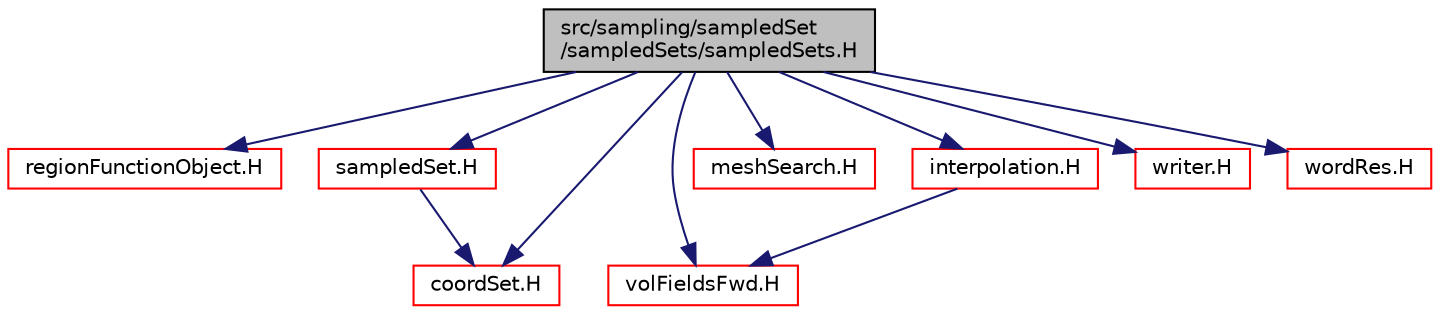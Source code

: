 digraph "src/sampling/sampledSet/sampledSets/sampledSets.H"
{
  bgcolor="transparent";
  edge [fontname="Helvetica",fontsize="10",labelfontname="Helvetica",labelfontsize="10"];
  node [fontname="Helvetica",fontsize="10",shape=record];
  Node1 [label="src/sampling/sampledSet\l/sampledSets/sampledSets.H",height=0.2,width=0.4,color="black", fillcolor="grey75", style="filled" fontcolor="black"];
  Node1 -> Node2 [color="midnightblue",fontsize="10",style="solid",fontname="Helvetica"];
  Node2 [label="regionFunctionObject.H",height=0.2,width=0.4,color="red",URL="$regionFunctionObject_8H.html"];
  Node1 -> Node3 [color="midnightblue",fontsize="10",style="solid",fontname="Helvetica"];
  Node3 [label="sampledSet.H",height=0.2,width=0.4,color="red",URL="$sampledSet_8H.html"];
  Node3 -> Node4 [color="midnightblue",fontsize="10",style="solid",fontname="Helvetica"];
  Node4 [label="coordSet.H",height=0.2,width=0.4,color="red",URL="$coordSet_8H.html"];
  Node1 -> Node5 [color="midnightblue",fontsize="10",style="solid",fontname="Helvetica"];
  Node5 [label="volFieldsFwd.H",height=0.2,width=0.4,color="red",URL="$volFieldsFwd_8H.html"];
  Node1 -> Node6 [color="midnightblue",fontsize="10",style="solid",fontname="Helvetica"];
  Node6 [label="meshSearch.H",height=0.2,width=0.4,color="red",URL="$meshSearch_8H.html"];
  Node1 -> Node7 [color="midnightblue",fontsize="10",style="solid",fontname="Helvetica"];
  Node7 [label="interpolation.H",height=0.2,width=0.4,color="red",URL="$interpolation_8H.html"];
  Node7 -> Node5 [color="midnightblue",fontsize="10",style="solid",fontname="Helvetica"];
  Node1 -> Node4 [color="midnightblue",fontsize="10",style="solid",fontname="Helvetica"];
  Node1 -> Node8 [color="midnightblue",fontsize="10",style="solid",fontname="Helvetica"];
  Node8 [label="writer.H",height=0.2,width=0.4,color="red",URL="$writer_8H.html"];
  Node1 -> Node9 [color="midnightblue",fontsize="10",style="solid",fontname="Helvetica"];
  Node9 [label="wordRes.H",height=0.2,width=0.4,color="red",URL="$wordRes_8H.html"];
}
